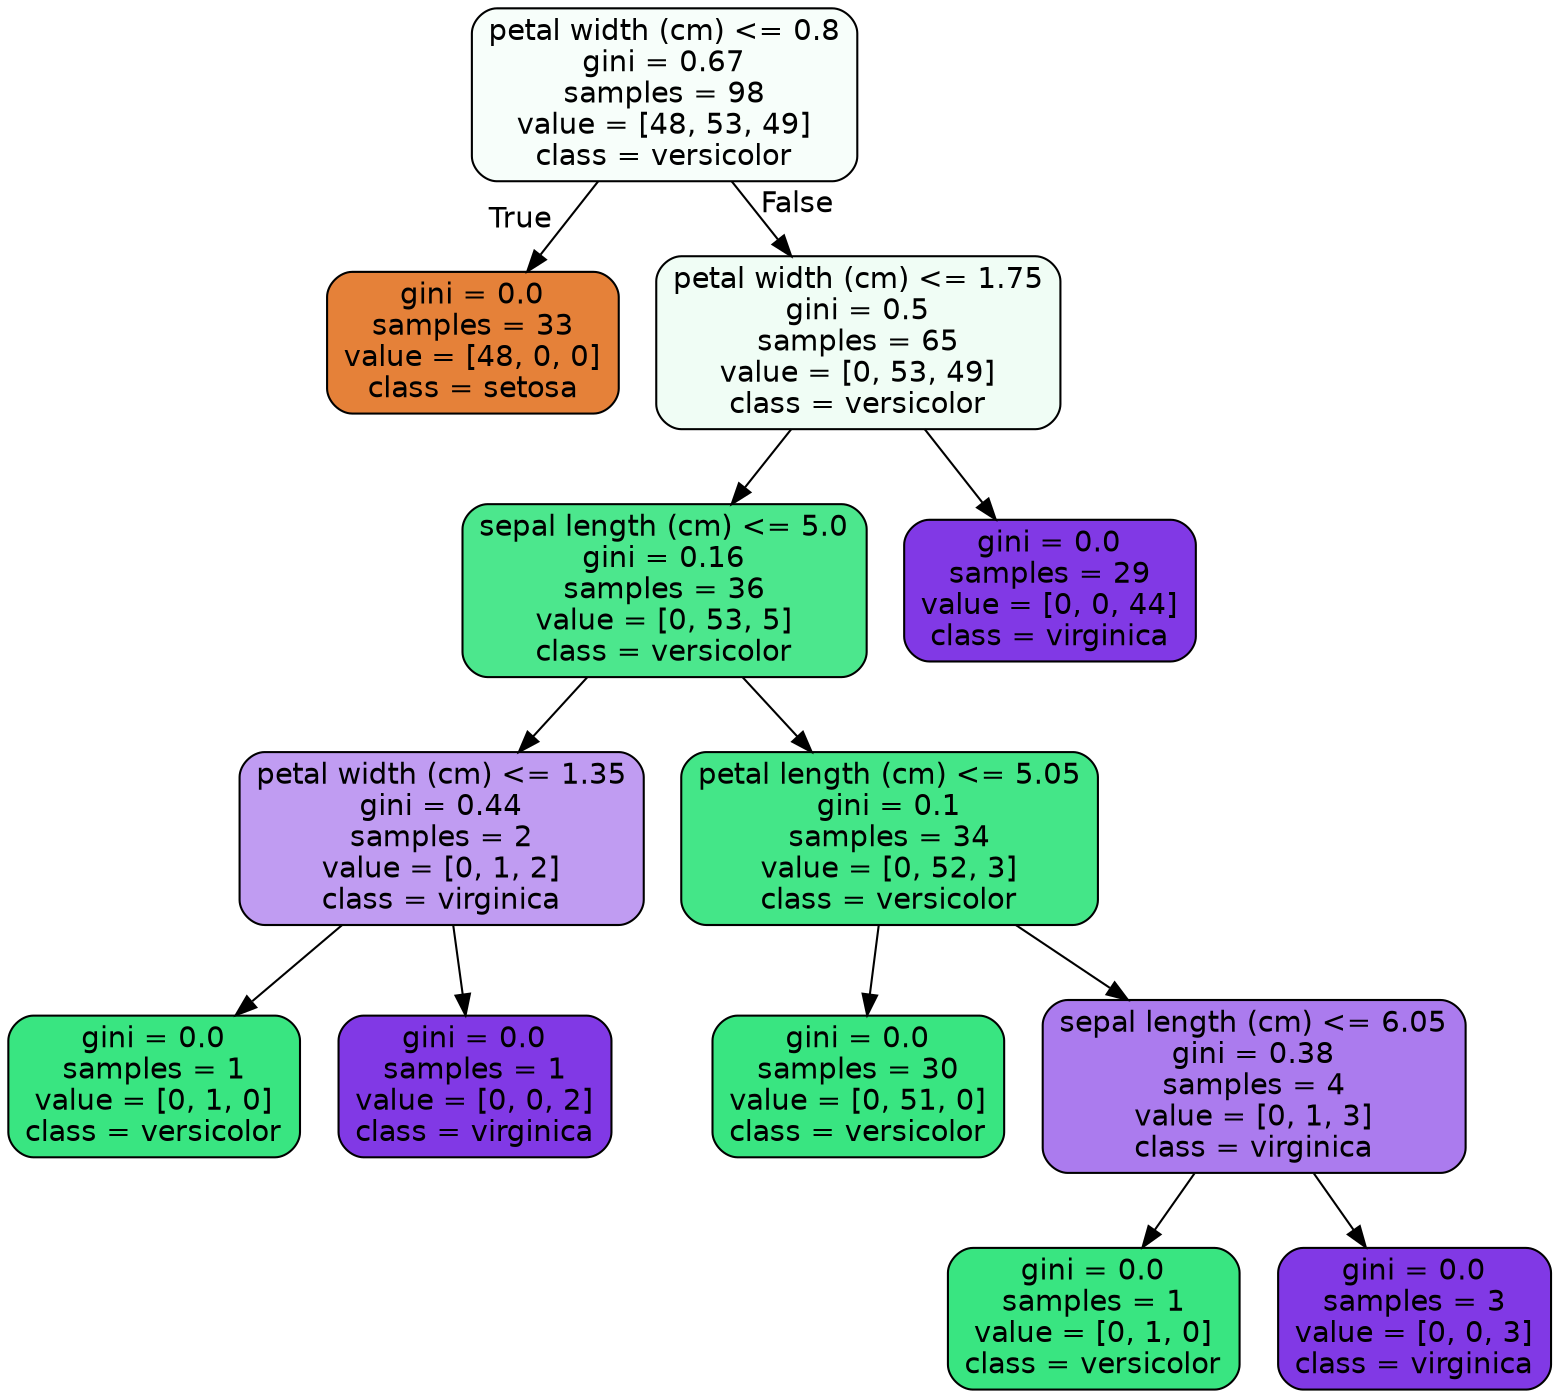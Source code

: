 digraph Tree {
node [shape=box, style="filled, rounded", color="black", fontname=helvetica] ;
edge [fontname=helvetica] ;
0 [label="petal width (cm) <= 0.8\ngini = 0.67\nsamples = 98\nvalue = [48, 53, 49]\nclass = versicolor", fillcolor="#f7fefa"] ;
1 [label="gini = 0.0\nsamples = 33\nvalue = [48, 0, 0]\nclass = setosa", fillcolor="#e58139"] ;
0 -> 1 [labeldistance=2.5, labelangle=45, headlabel="True"] ;
2 [label="petal width (cm) <= 1.75\ngini = 0.5\nsamples = 65\nvalue = [0, 53, 49]\nclass = versicolor", fillcolor="#f0fdf5"] ;
0 -> 2 [labeldistance=2.5, labelangle=-45, headlabel="False"] ;
3 [label="sepal length (cm) <= 5.0\ngini = 0.16\nsamples = 36\nvalue = [0, 53, 5]\nclass = versicolor", fillcolor="#4ce78d"] ;
2 -> 3 ;
4 [label="petal width (cm) <= 1.35\ngini = 0.44\nsamples = 2\nvalue = [0, 1, 2]\nclass = virginica", fillcolor="#c09cf2"] ;
3 -> 4 ;
5 [label="gini = 0.0\nsamples = 1\nvalue = [0, 1, 0]\nclass = versicolor", fillcolor="#39e581"] ;
4 -> 5 ;
6 [label="gini = 0.0\nsamples = 1\nvalue = [0, 0, 2]\nclass = virginica", fillcolor="#8139e5"] ;
4 -> 6 ;
7 [label="petal length (cm) <= 5.05\ngini = 0.1\nsamples = 34\nvalue = [0, 52, 3]\nclass = versicolor", fillcolor="#44e688"] ;
3 -> 7 ;
8 [label="gini = 0.0\nsamples = 30\nvalue = [0, 51, 0]\nclass = versicolor", fillcolor="#39e581"] ;
7 -> 8 ;
9 [label="sepal length (cm) <= 6.05\ngini = 0.38\nsamples = 4\nvalue = [0, 1, 3]\nclass = virginica", fillcolor="#ab7bee"] ;
7 -> 9 ;
10 [label="gini = 0.0\nsamples = 1\nvalue = [0, 1, 0]\nclass = versicolor", fillcolor="#39e581"] ;
9 -> 10 ;
11 [label="gini = 0.0\nsamples = 3\nvalue = [0, 0, 3]\nclass = virginica", fillcolor="#8139e5"] ;
9 -> 11 ;
12 [label="gini = 0.0\nsamples = 29\nvalue = [0, 0, 44]\nclass = virginica", fillcolor="#8139e5"] ;
2 -> 12 ;
}